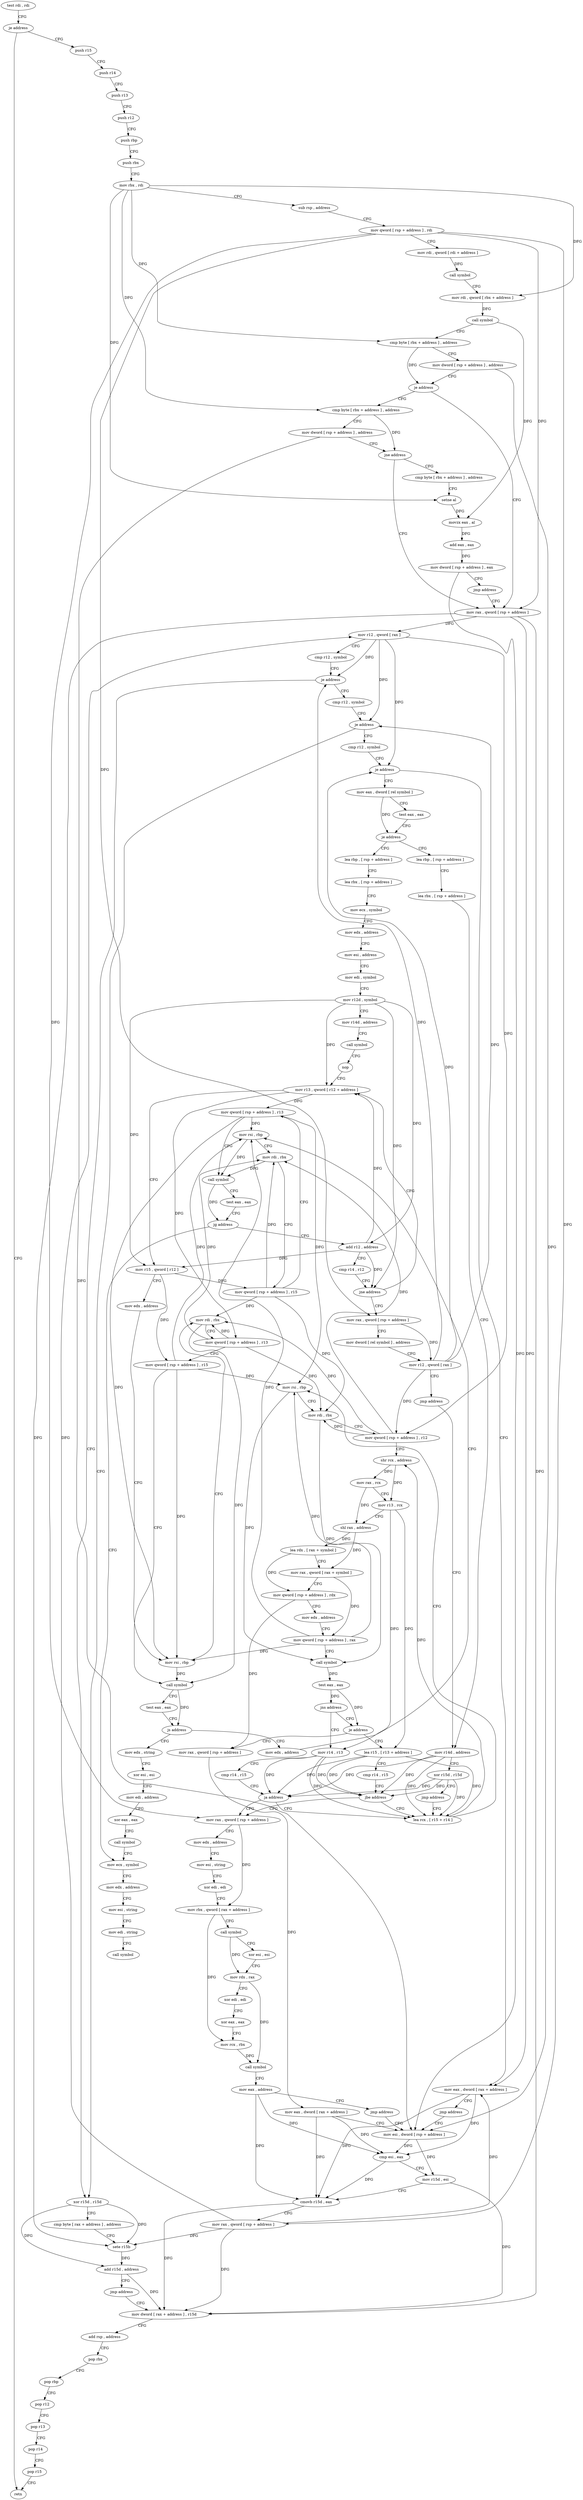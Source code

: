 digraph "func" {
"4225024" [label = "test rdi , rdi" ]
"4225027" [label = "je address" ]
"4225372" [label = "retn" ]
"4225033" [label = "push r15" ]
"4225035" [label = "push r14" ]
"4225037" [label = "push r13" ]
"4225039" [label = "push r12" ]
"4225041" [label = "push rbp" ]
"4225042" [label = "push rbx" ]
"4225043" [label = "mov rbx , rdi" ]
"4225046" [label = "sub rsp , address" ]
"4225050" [label = "mov qword [ rsp + address ] , rdi" ]
"4225055" [label = "mov rdi , qword [ rdi + address ]" ]
"4225062" [label = "call symbol" ]
"4225067" [label = "mov rdi , qword [ rbx + address ]" ]
"4225074" [label = "call symbol" ]
"4225079" [label = "cmp byte [ rbx + address ] , address" ]
"4225083" [label = "mov dword [ rsp + address ] , address" ]
"4225091" [label = "je address" ]
"4225376" [label = "cmp byte [ rbx + address ] , address" ]
"4225097" [label = "mov rax , qword [ rsp + address ]" ]
"4225380" [label = "mov dword [ rsp + address ] , address" ]
"4225388" [label = "jne address" ]
"4225394" [label = "cmp byte [ rbx + address ] , address" ]
"4225102" [label = "mov r12 , qword [ rax ]" ]
"4225105" [label = "cmp r12 , symbol" ]
"4225112" [label = "je address" ]
"4225424" [label = "xor r15d , r15d" ]
"4225118" [label = "cmp r12 , symbol" ]
"4225398" [label = "setne al" ]
"4225401" [label = "movzx eax , al" ]
"4225404" [label = "add eax , eax" ]
"4225406" [label = "mov dword [ rsp + address ] , eax" ]
"4225410" [label = "jmp address" ]
"4225427" [label = "cmp byte [ rax + address ] , address" ]
"4225431" [label = "sete r15b" ]
"4225435" [label = "add r15d , address" ]
"4225439" [label = "jmp address" ]
"4225354" [label = "mov dword [ rax + address ] , r15d" ]
"4225125" [label = "je address" ]
"4225131" [label = "cmp r12 , symbol" ]
"4225358" [label = "add rsp , address" ]
"4225362" [label = "pop rbx" ]
"4225363" [label = "pop rbp" ]
"4225364" [label = "pop r12" ]
"4225366" [label = "pop r13" ]
"4225368" [label = "pop r14" ]
"4225370" [label = "pop r15" ]
"4225138" [label = "je address" ]
"4225448" [label = "mov eax , dword [ rax + address ]" ]
"4225144" [label = "mov eax , dword [ rel symbol ]" ]
"4225451" [label = "jmp address" ]
"4225336" [label = "mov esi , dword [ rsp + address ]" ]
"4225150" [label = "test eax , eax" ]
"4225152" [label = "je address" ]
"4225456" [label = "lea rbp , [ rsp + address ]" ]
"4225158" [label = "lea rbp , [ rsp + address ]" ]
"4225340" [label = "cmp esi , eax" ]
"4225342" [label = "mov r15d , esi" ]
"4225345" [label = "cmovb r15d , eax" ]
"4225349" [label = "mov rax , qword [ rsp + address ]" ]
"4225461" [label = "lea rbx , [ rsp + address ]" ]
"4225466" [label = "mov ecx , symbol" ]
"4225471" [label = "mov edx , address" ]
"4225476" [label = "mov esi , address" ]
"4225481" [label = "mov edi , symbol" ]
"4225486" [label = "mov r12d , symbol" ]
"4225492" [label = "mov r14d , address" ]
"4225498" [label = "call symbol" ]
"4225503" [label = "nop" ]
"4225504" [label = "mov r13 , qword [ r12 + address ]" ]
"4225163" [label = "lea rbx , [ rsp + address ]" ]
"4225168" [label = "mov r14d , address" ]
"4225608" [label = "mov edx , string" ]
"4225613" [label = "xor esi , esi" ]
"4225615" [label = "mov edi , address" ]
"4225620" [label = "xor eax , eax" ]
"4225622" [label = "call symbol" ]
"4225627" [label = "mov ecx , symbol" ]
"4225543" [label = "mov edx , address" ]
"4225548" [label = "mov rsi , rbp" ]
"4225551" [label = "mov rdi , rbx" ]
"4225554" [label = "mov qword [ rsp + address ] , r15" ]
"4225559" [label = "mov qword [ rsp + address ] , r13" ]
"4225564" [label = "call symbol" ]
"4225569" [label = "test eax , eax" ]
"4225571" [label = "jg address" ]
"4225573" [label = "add r12 , address" ]
"4225199" [label = "lea rcx , [ r15 + r14 ]" ]
"4225203" [label = "mov rsi , rbp" ]
"4225206" [label = "mov rdi , rbx" ]
"4225209" [label = "mov qword [ rsp + address ] , r12" ]
"4225214" [label = "shr rcx , address" ]
"4225217" [label = "mov rax , rcx" ]
"4225220" [label = "mov r13 , rcx" ]
"4225223" [label = "shl rax , address" ]
"4225227" [label = "lea rdx , [ rax + symbol ]" ]
"4225234" [label = "mov rax , qword [ rax + symbol ]" ]
"4225241" [label = "mov qword [ rsp + address ] , rdx" ]
"4225246" [label = "mov edx , address" ]
"4225251" [label = "mov qword [ rsp + address ] , rax" ]
"4225256" [label = "call symbol" ]
"4225261" [label = "test eax , eax" ]
"4225263" [label = "jns address" ]
"4225184" [label = "je address" ]
"4225265" [label = "mov r14 , r13" ]
"4225632" [label = "mov edx , address" ]
"4225637" [label = "mov esi , string" ]
"4225642" [label = "mov edi , string" ]
"4225647" [label = "call symbol" ]
"4225577" [label = "cmp r14 , r12" ]
"4225580" [label = "jne address" ]
"4225582" [label = "mov rax , qword [ rsp + address ]" ]
"4225328" [label = "mov rax , qword [ rsp + address ]" ]
"4225190" [label = "lea r15 , [ r13 + address ]" ]
"4225268" [label = "cmp r14 , r15" ]
"4225271" [label = "ja address" ]
"4225273" [label = "mov rax , qword [ rsp + address ]" ]
"4225509" [label = "mov r15 , qword [ r12 ]" ]
"4225513" [label = "mov edx , address" ]
"4225518" [label = "mov rsi , rbp" ]
"4225521" [label = "mov rdi , rbx" ]
"4225524" [label = "mov qword [ rsp + address ] , r13" ]
"4225529" [label = "mov qword [ rsp + address ] , r15" ]
"4225534" [label = "call symbol" ]
"4225539" [label = "test eax , eax" ]
"4225541" [label = "js address" ]
"4225587" [label = "mov dword [ rel symbol ] , address" ]
"4225597" [label = "mov r12 , qword [ rax ]" ]
"4225600" [label = "jmp address" ]
"4225333" [label = "mov eax , dword [ rax + address ]" ]
"4225194" [label = "cmp r14 , r15" ]
"4225197" [label = "jbe address" ]
"4225278" [label = "mov edx , address" ]
"4225283" [label = "mov esi , string" ]
"4225288" [label = "xor edi , edi" ]
"4225290" [label = "mov rbx , qword [ rax + address ]" ]
"4225294" [label = "call symbol" ]
"4225299" [label = "xor esi , esi" ]
"4225301" [label = "mov rdx , rax" ]
"4225304" [label = "xor edi , edi" ]
"4225306" [label = "xor eax , eax" ]
"4225308" [label = "mov rcx , rbx" ]
"4225311" [label = "call symbol" ]
"4225316" [label = "mov eax , address" ]
"4225321" [label = "jmp address" ]
"4225174" [label = "xor r15d , r15d" ]
"4225177" [label = "jmp address" ]
"4225024" -> "4225027" [ label = "CFG" ]
"4225027" -> "4225372" [ label = "CFG" ]
"4225027" -> "4225033" [ label = "CFG" ]
"4225033" -> "4225035" [ label = "CFG" ]
"4225035" -> "4225037" [ label = "CFG" ]
"4225037" -> "4225039" [ label = "CFG" ]
"4225039" -> "4225041" [ label = "CFG" ]
"4225041" -> "4225042" [ label = "CFG" ]
"4225042" -> "4225043" [ label = "CFG" ]
"4225043" -> "4225046" [ label = "CFG" ]
"4225043" -> "4225067" [ label = "DFG" ]
"4225043" -> "4225079" [ label = "DFG" ]
"4225043" -> "4225376" [ label = "DFG" ]
"4225043" -> "4225398" [ label = "DFG" ]
"4225046" -> "4225050" [ label = "CFG" ]
"4225050" -> "4225055" [ label = "CFG" ]
"4225050" -> "4225097" [ label = "DFG" ]
"4225050" -> "4225349" [ label = "DFG" ]
"4225050" -> "4225582" [ label = "DFG" ]
"4225050" -> "4225273" [ label = "DFG" ]
"4225055" -> "4225062" [ label = "DFG" ]
"4225062" -> "4225067" [ label = "CFG" ]
"4225067" -> "4225074" [ label = "DFG" ]
"4225074" -> "4225079" [ label = "CFG" ]
"4225074" -> "4225401" [ label = "DFG" ]
"4225079" -> "4225083" [ label = "CFG" ]
"4225079" -> "4225091" [ label = "DFG" ]
"4225083" -> "4225091" [ label = "CFG" ]
"4225083" -> "4225336" [ label = "DFG" ]
"4225091" -> "4225376" [ label = "CFG" ]
"4225091" -> "4225097" [ label = "CFG" ]
"4225376" -> "4225380" [ label = "CFG" ]
"4225376" -> "4225388" [ label = "DFG" ]
"4225097" -> "4225102" [ label = "DFG" ]
"4225097" -> "4225431" [ label = "DFG" ]
"4225097" -> "4225354" [ label = "DFG" ]
"4225097" -> "4225448" [ label = "DFG" ]
"4225380" -> "4225388" [ label = "CFG" ]
"4225380" -> "4225336" [ label = "DFG" ]
"4225388" -> "4225097" [ label = "CFG" ]
"4225388" -> "4225394" [ label = "CFG" ]
"4225394" -> "4225398" [ label = "CFG" ]
"4225102" -> "4225105" [ label = "CFG" ]
"4225102" -> "4225112" [ label = "DFG" ]
"4225102" -> "4225125" [ label = "DFG" ]
"4225102" -> "4225138" [ label = "DFG" ]
"4225102" -> "4225209" [ label = "DFG" ]
"4225105" -> "4225112" [ label = "CFG" ]
"4225112" -> "4225424" [ label = "CFG" ]
"4225112" -> "4225118" [ label = "CFG" ]
"4225424" -> "4225427" [ label = "CFG" ]
"4225424" -> "4225431" [ label = "DFG" ]
"4225424" -> "4225435" [ label = "DFG" ]
"4225118" -> "4225125" [ label = "CFG" ]
"4225398" -> "4225401" [ label = "DFG" ]
"4225401" -> "4225404" [ label = "DFG" ]
"4225404" -> "4225406" [ label = "DFG" ]
"4225406" -> "4225410" [ label = "CFG" ]
"4225406" -> "4225336" [ label = "DFG" ]
"4225410" -> "4225097" [ label = "CFG" ]
"4225427" -> "4225431" [ label = "CFG" ]
"4225431" -> "4225435" [ label = "DFG" ]
"4225435" -> "4225439" [ label = "CFG" ]
"4225435" -> "4225354" [ label = "DFG" ]
"4225439" -> "4225354" [ label = "CFG" ]
"4225354" -> "4225358" [ label = "CFG" ]
"4225125" -> "4225424" [ label = "CFG" ]
"4225125" -> "4225131" [ label = "CFG" ]
"4225131" -> "4225138" [ label = "CFG" ]
"4225358" -> "4225362" [ label = "CFG" ]
"4225362" -> "4225363" [ label = "CFG" ]
"4225363" -> "4225364" [ label = "CFG" ]
"4225364" -> "4225366" [ label = "CFG" ]
"4225366" -> "4225368" [ label = "CFG" ]
"4225368" -> "4225370" [ label = "CFG" ]
"4225370" -> "4225372" [ label = "CFG" ]
"4225138" -> "4225448" [ label = "CFG" ]
"4225138" -> "4225144" [ label = "CFG" ]
"4225448" -> "4225451" [ label = "CFG" ]
"4225448" -> "4225340" [ label = "DFG" ]
"4225448" -> "4225345" [ label = "DFG" ]
"4225144" -> "4225150" [ label = "CFG" ]
"4225144" -> "4225152" [ label = "DFG" ]
"4225451" -> "4225336" [ label = "CFG" ]
"4225336" -> "4225340" [ label = "DFG" ]
"4225336" -> "4225342" [ label = "DFG" ]
"4225150" -> "4225152" [ label = "CFG" ]
"4225152" -> "4225456" [ label = "CFG" ]
"4225152" -> "4225158" [ label = "CFG" ]
"4225456" -> "4225461" [ label = "CFG" ]
"4225158" -> "4225163" [ label = "CFG" ]
"4225340" -> "4225342" [ label = "CFG" ]
"4225340" -> "4225345" [ label = "DFG" ]
"4225342" -> "4225345" [ label = "CFG" ]
"4225342" -> "4225354" [ label = "DFG" ]
"4225345" -> "4225349" [ label = "CFG" ]
"4225345" -> "4225354" [ label = "DFG" ]
"4225349" -> "4225354" [ label = "DFG" ]
"4225349" -> "4225102" [ label = "DFG" ]
"4225349" -> "4225431" [ label = "DFG" ]
"4225349" -> "4225448" [ label = "DFG" ]
"4225461" -> "4225466" [ label = "CFG" ]
"4225466" -> "4225471" [ label = "CFG" ]
"4225471" -> "4225476" [ label = "CFG" ]
"4225476" -> "4225481" [ label = "CFG" ]
"4225481" -> "4225486" [ label = "CFG" ]
"4225486" -> "4225492" [ label = "CFG" ]
"4225486" -> "4225504" [ label = "DFG" ]
"4225486" -> "4225509" [ label = "DFG" ]
"4225486" -> "4225573" [ label = "DFG" ]
"4225486" -> "4225580" [ label = "DFG" ]
"4225492" -> "4225498" [ label = "CFG" ]
"4225498" -> "4225503" [ label = "CFG" ]
"4225503" -> "4225504" [ label = "CFG" ]
"4225504" -> "4225509" [ label = "CFG" ]
"4225504" -> "4225524" [ label = "DFG" ]
"4225504" -> "4225559" [ label = "DFG" ]
"4225163" -> "4225168" [ label = "CFG" ]
"4225168" -> "4225174" [ label = "CFG" ]
"4225168" -> "4225199" [ label = "DFG" ]
"4225168" -> "4225271" [ label = "DFG" ]
"4225168" -> "4225197" [ label = "DFG" ]
"4225608" -> "4225613" [ label = "CFG" ]
"4225613" -> "4225615" [ label = "CFG" ]
"4225615" -> "4225620" [ label = "CFG" ]
"4225620" -> "4225622" [ label = "CFG" ]
"4225622" -> "4225627" [ label = "CFG" ]
"4225627" -> "4225632" [ label = "CFG" ]
"4225543" -> "4225548" [ label = "CFG" ]
"4225548" -> "4225551" [ label = "CFG" ]
"4225548" -> "4225564" [ label = "DFG" ]
"4225551" -> "4225554" [ label = "CFG" ]
"4225551" -> "4225564" [ label = "DFG" ]
"4225554" -> "4225559" [ label = "CFG" ]
"4225554" -> "4225521" [ label = "DFG" ]
"4225554" -> "4225551" [ label = "DFG" ]
"4225554" -> "4225206" [ label = "DFG" ]
"4225559" -> "4225564" [ label = "CFG" ]
"4225559" -> "4225518" [ label = "DFG" ]
"4225559" -> "4225548" [ label = "DFG" ]
"4225559" -> "4225203" [ label = "DFG" ]
"4225564" -> "4225569" [ label = "CFG" ]
"4225564" -> "4225571" [ label = "DFG" ]
"4225569" -> "4225571" [ label = "CFG" ]
"4225571" -> "4225627" [ label = "CFG" ]
"4225571" -> "4225573" [ label = "CFG" ]
"4225573" -> "4225577" [ label = "CFG" ]
"4225573" -> "4225504" [ label = "DFG" ]
"4225573" -> "4225509" [ label = "DFG" ]
"4225573" -> "4225580" [ label = "DFG" ]
"4225199" -> "4225203" [ label = "CFG" ]
"4225199" -> "4225214" [ label = "DFG" ]
"4225203" -> "4225206" [ label = "CFG" ]
"4225203" -> "4225256" [ label = "DFG" ]
"4225206" -> "4225209" [ label = "CFG" ]
"4225206" -> "4225256" [ label = "DFG" ]
"4225209" -> "4225214" [ label = "CFG" ]
"4225209" -> "4225521" [ label = "DFG" ]
"4225209" -> "4225551" [ label = "DFG" ]
"4225209" -> "4225206" [ label = "DFG" ]
"4225214" -> "4225217" [ label = "DFG" ]
"4225214" -> "4225220" [ label = "DFG" ]
"4225217" -> "4225220" [ label = "CFG" ]
"4225217" -> "4225223" [ label = "DFG" ]
"4225220" -> "4225223" [ label = "CFG" ]
"4225220" -> "4225265" [ label = "DFG" ]
"4225220" -> "4225190" [ label = "DFG" ]
"4225223" -> "4225227" [ label = "DFG" ]
"4225223" -> "4225234" [ label = "DFG" ]
"4225227" -> "4225234" [ label = "CFG" ]
"4225227" -> "4225241" [ label = "DFG" ]
"4225234" -> "4225241" [ label = "CFG" ]
"4225234" -> "4225251" [ label = "DFG" ]
"4225241" -> "4225246" [ label = "CFG" ]
"4225241" -> "4225328" [ label = "DFG" ]
"4225246" -> "4225251" [ label = "CFG" ]
"4225251" -> "4225256" [ label = "CFG" ]
"4225251" -> "4225518" [ label = "DFG" ]
"4225251" -> "4225548" [ label = "DFG" ]
"4225251" -> "4225203" [ label = "DFG" ]
"4225256" -> "4225261" [ label = "DFG" ]
"4225261" -> "4225263" [ label = "DFG" ]
"4225261" -> "4225184" [ label = "DFG" ]
"4225263" -> "4225184" [ label = "CFG" ]
"4225263" -> "4225265" [ label = "CFG" ]
"4225184" -> "4225328" [ label = "CFG" ]
"4225184" -> "4225190" [ label = "CFG" ]
"4225265" -> "4225268" [ label = "CFG" ]
"4225265" -> "4225199" [ label = "DFG" ]
"4225265" -> "4225271" [ label = "DFG" ]
"4225265" -> "4225197" [ label = "DFG" ]
"4225632" -> "4225637" [ label = "CFG" ]
"4225637" -> "4225642" [ label = "CFG" ]
"4225642" -> "4225647" [ label = "CFG" ]
"4225577" -> "4225580" [ label = "CFG" ]
"4225580" -> "4225504" [ label = "CFG" ]
"4225580" -> "4225582" [ label = "CFG" ]
"4225582" -> "4225587" [ label = "CFG" ]
"4225582" -> "4225597" [ label = "DFG" ]
"4225328" -> "4225333" [ label = "DFG" ]
"4225190" -> "4225194" [ label = "CFG" ]
"4225190" -> "4225271" [ label = "DFG" ]
"4225190" -> "4225199" [ label = "DFG" ]
"4225190" -> "4225197" [ label = "DFG" ]
"4225268" -> "4225271" [ label = "CFG" ]
"4225271" -> "4225199" [ label = "CFG" ]
"4225271" -> "4225273" [ label = "CFG" ]
"4225273" -> "4225278" [ label = "CFG" ]
"4225273" -> "4225290" [ label = "DFG" ]
"4225509" -> "4225513" [ label = "CFG" ]
"4225509" -> "4225529" [ label = "DFG" ]
"4225509" -> "4225554" [ label = "DFG" ]
"4225513" -> "4225518" [ label = "CFG" ]
"4225518" -> "4225521" [ label = "CFG" ]
"4225518" -> "4225534" [ label = "DFG" ]
"4225521" -> "4225524" [ label = "CFG" ]
"4225521" -> "4225534" [ label = "DFG" ]
"4225524" -> "4225529" [ label = "CFG" ]
"4225524" -> "4225521" [ label = "DFG" ]
"4225524" -> "4225551" [ label = "DFG" ]
"4225524" -> "4225206" [ label = "DFG" ]
"4225529" -> "4225534" [ label = "CFG" ]
"4225529" -> "4225518" [ label = "DFG" ]
"4225529" -> "4225548" [ label = "DFG" ]
"4225529" -> "4225203" [ label = "DFG" ]
"4225534" -> "4225539" [ label = "CFG" ]
"4225534" -> "4225541" [ label = "DFG" ]
"4225539" -> "4225541" [ label = "CFG" ]
"4225541" -> "4225608" [ label = "CFG" ]
"4225541" -> "4225543" [ label = "CFG" ]
"4225587" -> "4225597" [ label = "CFG" ]
"4225597" -> "4225600" [ label = "CFG" ]
"4225597" -> "4225112" [ label = "DFG" ]
"4225597" -> "4225125" [ label = "DFG" ]
"4225597" -> "4225138" [ label = "DFG" ]
"4225597" -> "4225209" [ label = "DFG" ]
"4225600" -> "4225168" [ label = "CFG" ]
"4225333" -> "4225336" [ label = "CFG" ]
"4225333" -> "4225340" [ label = "DFG" ]
"4225333" -> "4225345" [ label = "DFG" ]
"4225194" -> "4225197" [ label = "CFG" ]
"4225197" -> "4225273" [ label = "CFG" ]
"4225197" -> "4225199" [ label = "CFG" ]
"4225278" -> "4225283" [ label = "CFG" ]
"4225283" -> "4225288" [ label = "CFG" ]
"4225288" -> "4225290" [ label = "CFG" ]
"4225290" -> "4225294" [ label = "CFG" ]
"4225290" -> "4225308" [ label = "DFG" ]
"4225294" -> "4225299" [ label = "CFG" ]
"4225294" -> "4225301" [ label = "DFG" ]
"4225299" -> "4225301" [ label = "CFG" ]
"4225301" -> "4225304" [ label = "CFG" ]
"4225301" -> "4225311" [ label = "DFG" ]
"4225304" -> "4225306" [ label = "CFG" ]
"4225306" -> "4225308" [ label = "CFG" ]
"4225308" -> "4225311" [ label = "DFG" ]
"4225311" -> "4225316" [ label = "CFG" ]
"4225316" -> "4225321" [ label = "CFG" ]
"4225316" -> "4225340" [ label = "DFG" ]
"4225316" -> "4225345" [ label = "DFG" ]
"4225321" -> "4225336" [ label = "CFG" ]
"4225174" -> "4225177" [ label = "CFG" ]
"4225174" -> "4225199" [ label = "DFG" ]
"4225174" -> "4225271" [ label = "DFG" ]
"4225174" -> "4225197" [ label = "DFG" ]
"4225177" -> "4225199" [ label = "CFG" ]
}
